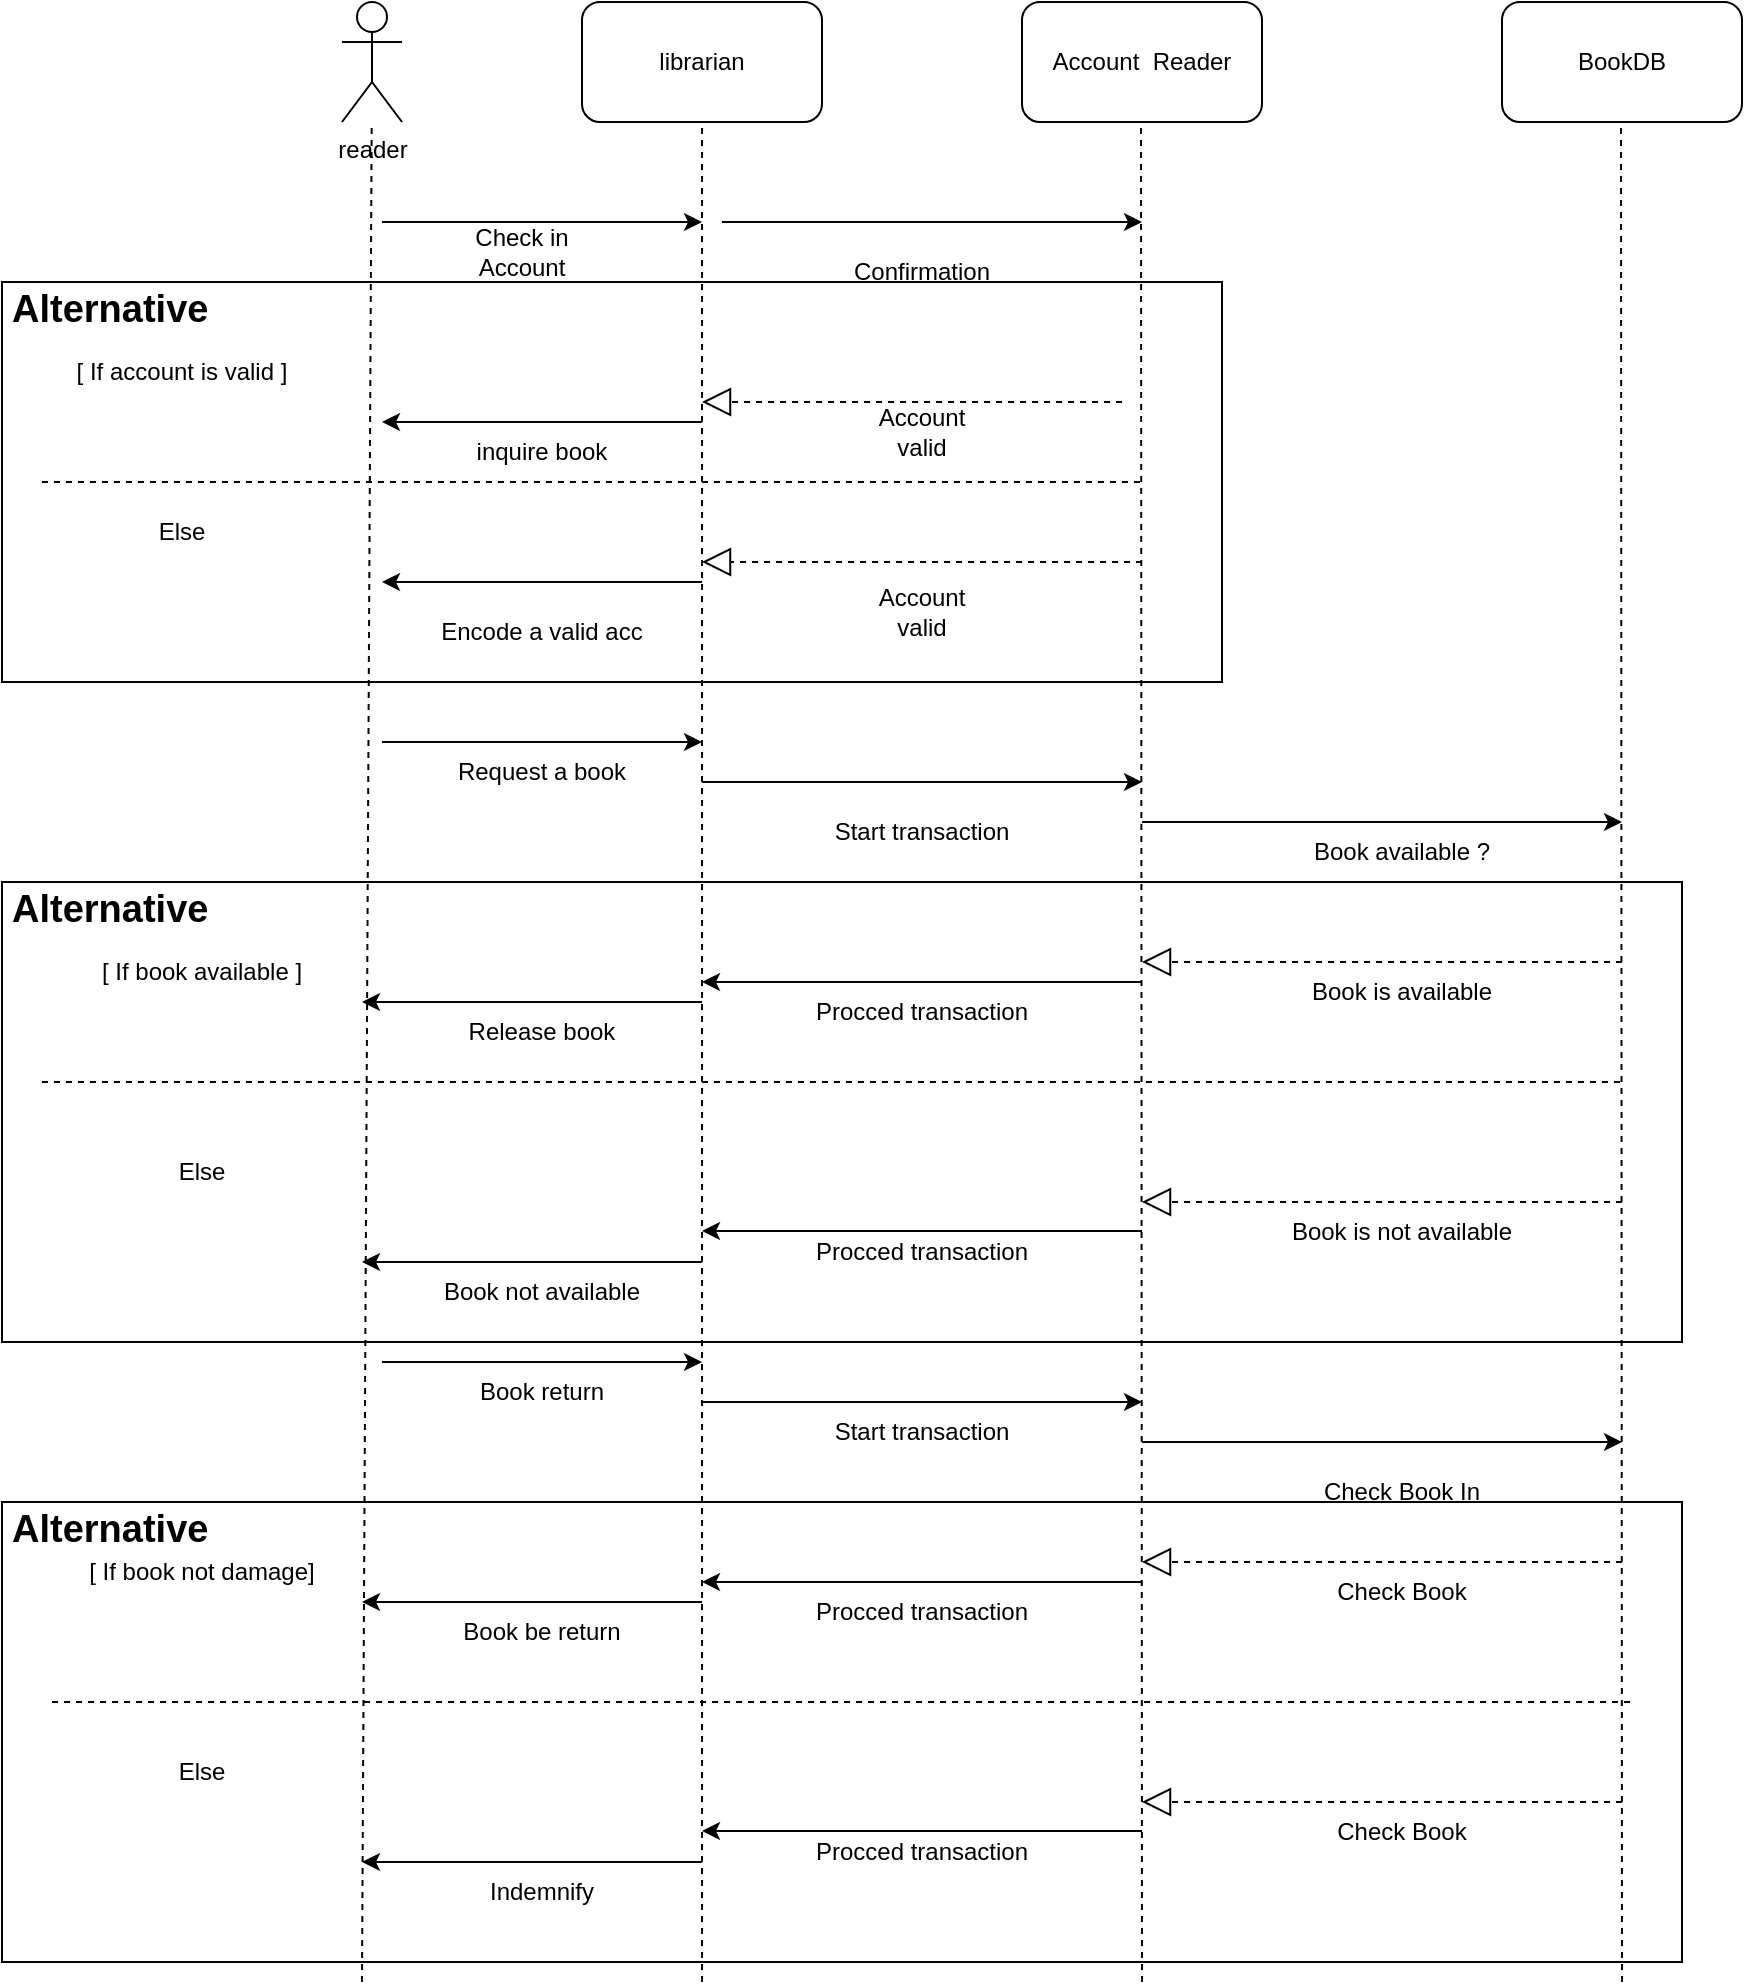 <mxfile version="22.0.4" type="github">
  <diagram name="Page-1" id="BGbQe0v_d9eseIUygGob">
    <mxGraphModel dx="1386" dy="751" grid="1" gridSize="10" guides="1" tooltips="1" connect="1" arrows="1" fold="1" page="1" pageScale="1" pageWidth="1100" pageHeight="850" math="0" shadow="0">
      <root>
        <mxCell id="0" />
        <mxCell id="1" parent="0" />
        <mxCell id="ztIb6b1mjkkcFgPyfe35-1" value="reader&lt;br&gt;" style="shape=umlActor;verticalLabelPosition=bottom;verticalAlign=top;html=1;" vertex="1" parent="1">
          <mxGeometry x="230" y="40" width="30" height="60" as="geometry" />
        </mxCell>
        <mxCell id="ztIb6b1mjkkcFgPyfe35-2" value="librarian" style="rounded=1;whiteSpace=wrap;html=1;" vertex="1" parent="1">
          <mxGeometry x="350" y="40" width="120" height="60" as="geometry" />
        </mxCell>
        <mxCell id="ztIb6b1mjkkcFgPyfe35-4" value="Account&amp;nbsp; Reader" style="rounded=1;whiteSpace=wrap;html=1;" vertex="1" parent="1">
          <mxGeometry x="570" y="40" width="120" height="60" as="geometry" />
        </mxCell>
        <mxCell id="ztIb6b1mjkkcFgPyfe35-5" value="BookDB" style="rounded=1;whiteSpace=wrap;html=1;" vertex="1" parent="1">
          <mxGeometry x="810" y="40" width="120" height="60" as="geometry" />
        </mxCell>
        <mxCell id="ztIb6b1mjkkcFgPyfe35-6" value="" style="endArrow=none;dashed=1;html=1;rounded=0;entryX=0.5;entryY=1;entryDx=0;entryDy=0;" edge="1" parent="1" target="ztIb6b1mjkkcFgPyfe35-2">
          <mxGeometry width="50" height="50" relative="1" as="geometry">
            <mxPoint x="410" y="1030" as="sourcePoint" />
            <mxPoint x="690" y="360" as="targetPoint" />
          </mxGeometry>
        </mxCell>
        <mxCell id="ztIb6b1mjkkcFgPyfe35-7" value="" style="endArrow=none;dashed=1;html=1;rounded=0;entryX=0.5;entryY=1;entryDx=0;entryDy=0;" edge="1" parent="1">
          <mxGeometry width="50" height="50" relative="1" as="geometry">
            <mxPoint x="630" y="1030" as="sourcePoint" />
            <mxPoint x="629.5" y="100" as="targetPoint" />
          </mxGeometry>
        </mxCell>
        <mxCell id="ztIb6b1mjkkcFgPyfe35-8" value="" style="endArrow=none;dashed=1;html=1;rounded=0;entryX=0.5;entryY=1;entryDx=0;entryDy=0;" edge="1" parent="1">
          <mxGeometry width="50" height="50" relative="1" as="geometry">
            <mxPoint x="870" y="1030" as="sourcePoint" />
            <mxPoint x="869.5" y="100" as="targetPoint" />
          </mxGeometry>
        </mxCell>
        <mxCell id="ztIb6b1mjkkcFgPyfe35-9" value="" style="endArrow=none;dashed=1;html=1;rounded=0;" edge="1" parent="1" target="ztIb6b1mjkkcFgPyfe35-1">
          <mxGeometry width="50" height="50" relative="1" as="geometry">
            <mxPoint x="240" y="1030" as="sourcePoint" />
            <mxPoint x="244.5" y="135" as="targetPoint" />
          </mxGeometry>
        </mxCell>
        <mxCell id="ztIb6b1mjkkcFgPyfe35-10" value="" style="endArrow=classic;html=1;rounded=0;" edge="1" parent="1">
          <mxGeometry width="50" height="50" relative="1" as="geometry">
            <mxPoint x="250" y="150" as="sourcePoint" />
            <mxPoint x="410" y="150" as="targetPoint" />
          </mxGeometry>
        </mxCell>
        <mxCell id="ztIb6b1mjkkcFgPyfe35-11" value="Check in Account&lt;br&gt;" style="text;html=1;strokeColor=none;fillColor=none;align=center;verticalAlign=middle;whiteSpace=wrap;rounded=0;" vertex="1" parent="1">
          <mxGeometry x="290" y="150" width="60" height="30" as="geometry" />
        </mxCell>
        <mxCell id="ztIb6b1mjkkcFgPyfe35-12" value="" style="endArrow=classic;html=1;rounded=0;" edge="1" parent="1">
          <mxGeometry width="50" height="50" relative="1" as="geometry">
            <mxPoint x="420" y="150" as="sourcePoint" />
            <mxPoint x="630" y="150" as="targetPoint" />
          </mxGeometry>
        </mxCell>
        <mxCell id="ztIb6b1mjkkcFgPyfe35-13" value="Confirmation" style="text;html=1;strokeColor=none;fillColor=none;align=center;verticalAlign=middle;whiteSpace=wrap;rounded=0;" vertex="1" parent="1">
          <mxGeometry x="490" y="160" width="60" height="30" as="geometry" />
        </mxCell>
        <mxCell id="ztIb6b1mjkkcFgPyfe35-17" value="" style="endArrow=block;dashed=1;endFill=0;endSize=12;html=1;rounded=0;" edge="1" parent="1">
          <mxGeometry width="160" relative="1" as="geometry">
            <mxPoint x="620" y="240" as="sourcePoint" />
            <mxPoint x="410" y="240" as="targetPoint" />
          </mxGeometry>
        </mxCell>
        <mxCell id="ztIb6b1mjkkcFgPyfe35-18" value="Account valid" style="text;html=1;strokeColor=none;fillColor=none;align=center;verticalAlign=middle;whiteSpace=wrap;rounded=0;" vertex="1" parent="1">
          <mxGeometry x="490" y="240" width="60" height="30" as="geometry" />
        </mxCell>
        <mxCell id="ztIb6b1mjkkcFgPyfe35-19" value="" style="endArrow=none;dashed=1;html=1;rounded=0;" edge="1" parent="1">
          <mxGeometry width="50" height="50" relative="1" as="geometry">
            <mxPoint x="80" y="280" as="sourcePoint" />
            <mxPoint x="630" y="280" as="targetPoint" />
          </mxGeometry>
        </mxCell>
        <mxCell id="ztIb6b1mjkkcFgPyfe35-20" value="" style="endArrow=block;dashed=1;endFill=0;endSize=12;html=1;rounded=0;" edge="1" parent="1">
          <mxGeometry width="160" relative="1" as="geometry">
            <mxPoint x="630" y="320" as="sourcePoint" />
            <mxPoint x="410" y="320" as="targetPoint" />
          </mxGeometry>
        </mxCell>
        <mxCell id="ztIb6b1mjkkcFgPyfe35-21" value="Account valid" style="text;html=1;strokeColor=none;fillColor=none;align=center;verticalAlign=middle;whiteSpace=wrap;rounded=0;" vertex="1" parent="1">
          <mxGeometry x="490" y="330" width="60" height="30" as="geometry" />
        </mxCell>
        <mxCell id="ztIb6b1mjkkcFgPyfe35-23" value="&lt;h1 style=&quot;font-size: 19px;&quot;&gt;&lt;font style=&quot;font-size: 19px;&quot;&gt;Alternative&lt;/font&gt;&lt;/h1&gt;&lt;div style=&quot;font-size: 19px;&quot;&gt;&lt;br&gt;&lt;/div&gt;" style="text;html=1;strokeColor=default;fillColor=none;spacing=5;spacingTop=-20;whiteSpace=wrap;overflow=hidden;rounded=0;glass=0;editable=1;movable=1;resizable=1;rotatable=1;deletable=1;locked=0;connectable=1;" vertex="1" parent="1">
          <mxGeometry x="60" y="180" width="610" height="200" as="geometry" />
        </mxCell>
        <mxCell id="ztIb6b1mjkkcFgPyfe35-25" value="" style="endArrow=classic;html=1;rounded=0;" edge="1" parent="1">
          <mxGeometry width="50" height="50" relative="1" as="geometry">
            <mxPoint x="410" y="250" as="sourcePoint" />
            <mxPoint x="250" y="250" as="targetPoint" />
          </mxGeometry>
        </mxCell>
        <mxCell id="ztIb6b1mjkkcFgPyfe35-26" value="" style="endArrow=classic;html=1;rounded=0;" edge="1" parent="1">
          <mxGeometry width="50" height="50" relative="1" as="geometry">
            <mxPoint x="410" y="330" as="sourcePoint" />
            <mxPoint x="250" y="330" as="targetPoint" />
          </mxGeometry>
        </mxCell>
        <mxCell id="ztIb6b1mjkkcFgPyfe35-27" value="inquire book" style="text;html=1;strokeColor=none;fillColor=none;align=center;verticalAlign=middle;whiteSpace=wrap;rounded=0;" vertex="1" parent="1">
          <mxGeometry x="260" y="250" width="140" height="30" as="geometry" />
        </mxCell>
        <mxCell id="ztIb6b1mjkkcFgPyfe35-28" value="[ If account is valid ]" style="text;html=1;strokeColor=none;fillColor=none;align=center;verticalAlign=middle;whiteSpace=wrap;rounded=0;" vertex="1" parent="1">
          <mxGeometry x="90" y="210" width="120" height="30" as="geometry" />
        </mxCell>
        <mxCell id="ztIb6b1mjkkcFgPyfe35-29" value="Else" style="text;html=1;strokeColor=none;fillColor=none;align=center;verticalAlign=middle;whiteSpace=wrap;rounded=0;" vertex="1" parent="1">
          <mxGeometry x="90" y="290" width="120" height="30" as="geometry" />
        </mxCell>
        <mxCell id="ztIb6b1mjkkcFgPyfe35-30" value="Encode a valid acc" style="text;html=1;strokeColor=none;fillColor=none;align=center;verticalAlign=middle;whiteSpace=wrap;rounded=0;" vertex="1" parent="1">
          <mxGeometry x="270" y="340" width="120" height="30" as="geometry" />
        </mxCell>
        <mxCell id="ztIb6b1mjkkcFgPyfe35-32" value="" style="endArrow=classic;html=1;rounded=0;" edge="1" parent="1">
          <mxGeometry width="50" height="50" relative="1" as="geometry">
            <mxPoint x="250" y="410" as="sourcePoint" />
            <mxPoint x="410" y="410" as="targetPoint" />
          </mxGeometry>
        </mxCell>
        <mxCell id="ztIb6b1mjkkcFgPyfe35-33" value="Request a book" style="text;html=1;strokeColor=none;fillColor=none;align=center;verticalAlign=middle;whiteSpace=wrap;rounded=0;" vertex="1" parent="1">
          <mxGeometry x="270" y="410" width="120" height="30" as="geometry" />
        </mxCell>
        <mxCell id="ztIb6b1mjkkcFgPyfe35-34" value="" style="endArrow=classic;html=1;rounded=0;" edge="1" parent="1">
          <mxGeometry width="50" height="50" relative="1" as="geometry">
            <mxPoint x="410" y="430" as="sourcePoint" />
            <mxPoint x="630" y="430" as="targetPoint" />
          </mxGeometry>
        </mxCell>
        <mxCell id="ztIb6b1mjkkcFgPyfe35-35" value="Start transaction&lt;br&gt;" style="text;html=1;strokeColor=none;fillColor=none;align=center;verticalAlign=middle;whiteSpace=wrap;rounded=0;" vertex="1" parent="1">
          <mxGeometry x="460" y="440" width="120" height="30" as="geometry" />
        </mxCell>
        <mxCell id="ztIb6b1mjkkcFgPyfe35-36" value="" style="endArrow=classic;html=1;rounded=0;" edge="1" parent="1">
          <mxGeometry width="50" height="50" relative="1" as="geometry">
            <mxPoint x="630" y="450" as="sourcePoint" />
            <mxPoint x="870" y="450" as="targetPoint" />
          </mxGeometry>
        </mxCell>
        <mxCell id="ztIb6b1mjkkcFgPyfe35-38" value="Book available ?&lt;br&gt;" style="text;html=1;strokeColor=none;fillColor=none;align=center;verticalAlign=middle;whiteSpace=wrap;rounded=0;" vertex="1" parent="1">
          <mxGeometry x="700" y="450" width="120" height="30" as="geometry" />
        </mxCell>
        <mxCell id="ztIb6b1mjkkcFgPyfe35-40" value="" style="endArrow=block;dashed=1;endFill=0;endSize=12;html=1;rounded=0;" edge="1" parent="1">
          <mxGeometry width="160" relative="1" as="geometry">
            <mxPoint x="870" y="520" as="sourcePoint" />
            <mxPoint x="630" y="520" as="targetPoint" />
          </mxGeometry>
        </mxCell>
        <mxCell id="ztIb6b1mjkkcFgPyfe35-41" value="" style="endArrow=block;dashed=1;endFill=0;endSize=12;html=1;rounded=0;" edge="1" parent="1">
          <mxGeometry width="160" relative="1" as="geometry">
            <mxPoint x="870" y="640" as="sourcePoint" />
            <mxPoint x="630" y="640" as="targetPoint" />
          </mxGeometry>
        </mxCell>
        <mxCell id="ztIb6b1mjkkcFgPyfe35-42" value="" style="endArrow=none;dashed=1;html=1;rounded=0;" edge="1" parent="1">
          <mxGeometry width="50" height="50" relative="1" as="geometry">
            <mxPoint x="80" y="580" as="sourcePoint" />
            <mxPoint x="870" y="580" as="targetPoint" />
          </mxGeometry>
        </mxCell>
        <mxCell id="ztIb6b1mjkkcFgPyfe35-43" value="Book is available" style="text;html=1;strokeColor=none;fillColor=none;align=center;verticalAlign=middle;whiteSpace=wrap;rounded=0;" vertex="1" parent="1">
          <mxGeometry x="700" y="520" width="120" height="30" as="geometry" />
        </mxCell>
        <mxCell id="ztIb6b1mjkkcFgPyfe35-44" value="Book is not available" style="text;html=1;strokeColor=none;fillColor=none;align=center;verticalAlign=middle;whiteSpace=wrap;rounded=0;" vertex="1" parent="1">
          <mxGeometry x="700" y="640" width="120" height="30" as="geometry" />
        </mxCell>
        <mxCell id="ztIb6b1mjkkcFgPyfe35-45" value="" style="endArrow=classic;html=1;rounded=0;" edge="1" parent="1">
          <mxGeometry width="50" height="50" relative="1" as="geometry">
            <mxPoint x="630" y="530" as="sourcePoint" />
            <mxPoint x="410" y="530" as="targetPoint" />
          </mxGeometry>
        </mxCell>
        <mxCell id="ztIb6b1mjkkcFgPyfe35-46" value="" style="endArrow=classic;html=1;rounded=0;" edge="1" parent="1">
          <mxGeometry width="50" height="50" relative="1" as="geometry">
            <mxPoint x="630" y="654.5" as="sourcePoint" />
            <mxPoint x="410" y="654.5" as="targetPoint" />
          </mxGeometry>
        </mxCell>
        <mxCell id="ztIb6b1mjkkcFgPyfe35-47" value="" style="endArrow=classic;html=1;rounded=0;" edge="1" parent="1">
          <mxGeometry width="50" height="50" relative="1" as="geometry">
            <mxPoint x="410" y="540" as="sourcePoint" />
            <mxPoint x="240" y="540" as="targetPoint" />
          </mxGeometry>
        </mxCell>
        <mxCell id="ztIb6b1mjkkcFgPyfe35-48" value="" style="endArrow=classic;html=1;rounded=0;" edge="1" parent="1">
          <mxGeometry width="50" height="50" relative="1" as="geometry">
            <mxPoint x="410" y="670" as="sourcePoint" />
            <mxPoint x="240" y="670" as="targetPoint" />
          </mxGeometry>
        </mxCell>
        <mxCell id="ztIb6b1mjkkcFgPyfe35-49" value="Procced transaction&lt;br&gt;" style="text;html=1;strokeColor=none;fillColor=none;align=center;verticalAlign=middle;whiteSpace=wrap;rounded=0;" vertex="1" parent="1">
          <mxGeometry x="460" y="530" width="120" height="30" as="geometry" />
        </mxCell>
        <mxCell id="ztIb6b1mjkkcFgPyfe35-50" value="Procced transaction&lt;br&gt;" style="text;html=1;strokeColor=none;fillColor=none;align=center;verticalAlign=middle;whiteSpace=wrap;rounded=0;" vertex="1" parent="1">
          <mxGeometry x="460" y="650" width="120" height="30" as="geometry" />
        </mxCell>
        <mxCell id="ztIb6b1mjkkcFgPyfe35-51" value="Release book&lt;br&gt;" style="text;html=1;strokeColor=none;fillColor=none;align=center;verticalAlign=middle;whiteSpace=wrap;rounded=0;" vertex="1" parent="1">
          <mxGeometry x="270" y="540" width="120" height="30" as="geometry" />
        </mxCell>
        <mxCell id="ztIb6b1mjkkcFgPyfe35-52" value="Book not available" style="text;html=1;strokeColor=none;fillColor=none;align=center;verticalAlign=middle;whiteSpace=wrap;rounded=0;" vertex="1" parent="1">
          <mxGeometry x="270" y="670" width="120" height="30" as="geometry" />
        </mxCell>
        <mxCell id="ztIb6b1mjkkcFgPyfe35-53" value="[ If book available ]" style="text;html=1;strokeColor=none;fillColor=none;align=center;verticalAlign=middle;whiteSpace=wrap;rounded=0;" vertex="1" parent="1">
          <mxGeometry x="100" y="510" width="120" height="30" as="geometry" />
        </mxCell>
        <mxCell id="ztIb6b1mjkkcFgPyfe35-54" value="Else&lt;br&gt;" style="text;html=1;strokeColor=none;fillColor=none;align=center;verticalAlign=middle;whiteSpace=wrap;rounded=0;" vertex="1" parent="1">
          <mxGeometry x="90" y="610" width="140" height="30" as="geometry" />
        </mxCell>
        <mxCell id="ztIb6b1mjkkcFgPyfe35-55" value="&lt;h1 style=&quot;font-size: 19px;&quot;&gt;&lt;font style=&quot;font-size: 19px;&quot;&gt;Alternative&lt;/font&gt;&lt;/h1&gt;&lt;div style=&quot;font-size: 19px;&quot;&gt;&lt;br&gt;&lt;/div&gt;" style="text;html=1;strokeColor=default;fillColor=none;spacing=5;spacingTop=-20;whiteSpace=wrap;overflow=hidden;rounded=0;glass=0;editable=1;movable=1;resizable=1;rotatable=1;deletable=1;locked=0;connectable=1;" vertex="1" parent="1">
          <mxGeometry x="60" y="480" width="840" height="230" as="geometry" />
        </mxCell>
        <mxCell id="ztIb6b1mjkkcFgPyfe35-56" value="" style="endArrow=classic;html=1;rounded=0;" edge="1" parent="1">
          <mxGeometry width="50" height="50" relative="1" as="geometry">
            <mxPoint x="250" y="720" as="sourcePoint" />
            <mxPoint x="410" y="720" as="targetPoint" />
          </mxGeometry>
        </mxCell>
        <mxCell id="ztIb6b1mjkkcFgPyfe35-57" value="Book return" style="text;html=1;strokeColor=none;fillColor=none;align=center;verticalAlign=middle;whiteSpace=wrap;rounded=0;" vertex="1" parent="1">
          <mxGeometry x="270" y="720" width="120" height="30" as="geometry" />
        </mxCell>
        <mxCell id="ztIb6b1mjkkcFgPyfe35-58" value="" style="endArrow=classic;html=1;rounded=0;" edge="1" parent="1">
          <mxGeometry width="50" height="50" relative="1" as="geometry">
            <mxPoint x="410" y="740" as="sourcePoint" />
            <mxPoint x="630" y="740" as="targetPoint" />
          </mxGeometry>
        </mxCell>
        <mxCell id="ztIb6b1mjkkcFgPyfe35-59" value="Start transaction&lt;br&gt;" style="text;html=1;strokeColor=none;fillColor=none;align=center;verticalAlign=middle;whiteSpace=wrap;rounded=0;" vertex="1" parent="1">
          <mxGeometry x="460" y="740" width="120" height="30" as="geometry" />
        </mxCell>
        <mxCell id="ztIb6b1mjkkcFgPyfe35-60" value="" style="endArrow=classic;html=1;rounded=0;" edge="1" parent="1">
          <mxGeometry width="50" height="50" relative="1" as="geometry">
            <mxPoint x="630" y="760" as="sourcePoint" />
            <mxPoint x="870" y="760" as="targetPoint" />
          </mxGeometry>
        </mxCell>
        <mxCell id="ztIb6b1mjkkcFgPyfe35-61" value="Check Book In" style="text;html=1;strokeColor=none;fillColor=none;align=center;verticalAlign=middle;whiteSpace=wrap;rounded=0;" vertex="1" parent="1">
          <mxGeometry x="700" y="770" width="120" height="30" as="geometry" />
        </mxCell>
        <mxCell id="ztIb6b1mjkkcFgPyfe35-63" value="" style="endArrow=block;dashed=1;endFill=0;endSize=12;html=1;rounded=0;" edge="1" parent="1">
          <mxGeometry width="160" relative="1" as="geometry">
            <mxPoint x="870" y="820" as="sourcePoint" />
            <mxPoint x="630" y="820" as="targetPoint" />
          </mxGeometry>
        </mxCell>
        <mxCell id="ztIb6b1mjkkcFgPyfe35-64" value="" style="endArrow=block;dashed=1;endFill=0;endSize=12;html=1;rounded=0;" edge="1" parent="1">
          <mxGeometry width="160" relative="1" as="geometry">
            <mxPoint x="870" y="940" as="sourcePoint" />
            <mxPoint x="630" y="940" as="targetPoint" />
          </mxGeometry>
        </mxCell>
        <mxCell id="ztIb6b1mjkkcFgPyfe35-65" value="" style="endArrow=none;dashed=1;html=1;rounded=0;" edge="1" parent="1">
          <mxGeometry width="50" height="50" relative="1" as="geometry">
            <mxPoint x="85" y="890" as="sourcePoint" />
            <mxPoint x="875" y="890" as="targetPoint" />
          </mxGeometry>
        </mxCell>
        <mxCell id="ztIb6b1mjkkcFgPyfe35-66" value="Check Book" style="text;html=1;strokeColor=none;fillColor=none;align=center;verticalAlign=middle;whiteSpace=wrap;rounded=0;" vertex="1" parent="1">
          <mxGeometry x="700" y="820" width="120" height="30" as="geometry" />
        </mxCell>
        <mxCell id="ztIb6b1mjkkcFgPyfe35-67" value="Check Book&lt;br&gt;" style="text;html=1;strokeColor=none;fillColor=none;align=center;verticalAlign=middle;whiteSpace=wrap;rounded=0;" vertex="1" parent="1">
          <mxGeometry x="700" y="940" width="120" height="30" as="geometry" />
        </mxCell>
        <mxCell id="ztIb6b1mjkkcFgPyfe35-68" value="" style="endArrow=classic;html=1;rounded=0;" edge="1" parent="1">
          <mxGeometry width="50" height="50" relative="1" as="geometry">
            <mxPoint x="630" y="830" as="sourcePoint" />
            <mxPoint x="410" y="830" as="targetPoint" />
          </mxGeometry>
        </mxCell>
        <mxCell id="ztIb6b1mjkkcFgPyfe35-69" value="" style="endArrow=classic;html=1;rounded=0;" edge="1" parent="1">
          <mxGeometry width="50" height="50" relative="1" as="geometry">
            <mxPoint x="630" y="954.5" as="sourcePoint" />
            <mxPoint x="410" y="954.5" as="targetPoint" />
          </mxGeometry>
        </mxCell>
        <mxCell id="ztIb6b1mjkkcFgPyfe35-70" value="" style="endArrow=classic;html=1;rounded=0;" edge="1" parent="1">
          <mxGeometry width="50" height="50" relative="1" as="geometry">
            <mxPoint x="410" y="840" as="sourcePoint" />
            <mxPoint x="240" y="840" as="targetPoint" />
          </mxGeometry>
        </mxCell>
        <mxCell id="ztIb6b1mjkkcFgPyfe35-71" value="" style="endArrow=classic;html=1;rounded=0;" edge="1" parent="1">
          <mxGeometry width="50" height="50" relative="1" as="geometry">
            <mxPoint x="410" y="970" as="sourcePoint" />
            <mxPoint x="240" y="970" as="targetPoint" />
          </mxGeometry>
        </mxCell>
        <mxCell id="ztIb6b1mjkkcFgPyfe35-72" value="Procced transaction&lt;br&gt;" style="text;html=1;strokeColor=none;fillColor=none;align=center;verticalAlign=middle;whiteSpace=wrap;rounded=0;" vertex="1" parent="1">
          <mxGeometry x="460" y="830" width="120" height="30" as="geometry" />
        </mxCell>
        <mxCell id="ztIb6b1mjkkcFgPyfe35-73" value="Procced transaction&lt;br&gt;" style="text;html=1;strokeColor=none;fillColor=none;align=center;verticalAlign=middle;whiteSpace=wrap;rounded=0;" vertex="1" parent="1">
          <mxGeometry x="460" y="950" width="120" height="30" as="geometry" />
        </mxCell>
        <mxCell id="ztIb6b1mjkkcFgPyfe35-74" value="Book be return" style="text;html=1;strokeColor=none;fillColor=none;align=center;verticalAlign=middle;whiteSpace=wrap;rounded=0;" vertex="1" parent="1">
          <mxGeometry x="270" y="840" width="120" height="30" as="geometry" />
        </mxCell>
        <mxCell id="ztIb6b1mjkkcFgPyfe35-75" value="Indemnify" style="text;html=1;strokeColor=none;fillColor=none;align=center;verticalAlign=middle;whiteSpace=wrap;rounded=0;" vertex="1" parent="1">
          <mxGeometry x="270" y="970" width="120" height="30" as="geometry" />
        </mxCell>
        <mxCell id="ztIb6b1mjkkcFgPyfe35-76" value="[ If book not damage]" style="text;html=1;strokeColor=none;fillColor=none;align=center;verticalAlign=middle;whiteSpace=wrap;rounded=0;" vertex="1" parent="1">
          <mxGeometry x="100" y="810" width="120" height="30" as="geometry" />
        </mxCell>
        <mxCell id="ztIb6b1mjkkcFgPyfe35-77" value="Else" style="text;html=1;strokeColor=none;fillColor=none;align=center;verticalAlign=middle;whiteSpace=wrap;rounded=0;" vertex="1" parent="1">
          <mxGeometry x="90" y="910" width="140" height="30" as="geometry" />
        </mxCell>
        <mxCell id="ztIb6b1mjkkcFgPyfe35-78" value="&lt;h1 style=&quot;font-size: 19px;&quot;&gt;&lt;font style=&quot;font-size: 19px;&quot;&gt;Alternative&lt;/font&gt;&lt;/h1&gt;&lt;div style=&quot;font-size: 19px;&quot;&gt;&lt;br&gt;&lt;/div&gt;" style="text;html=1;strokeColor=default;fillColor=none;spacing=5;spacingTop=-20;whiteSpace=wrap;overflow=hidden;rounded=0;glass=0;editable=1;movable=1;resizable=1;rotatable=1;deletable=1;locked=0;connectable=1;" vertex="1" parent="1">
          <mxGeometry x="60" y="790" width="840" height="230" as="geometry" />
        </mxCell>
      </root>
    </mxGraphModel>
  </diagram>
</mxfile>
